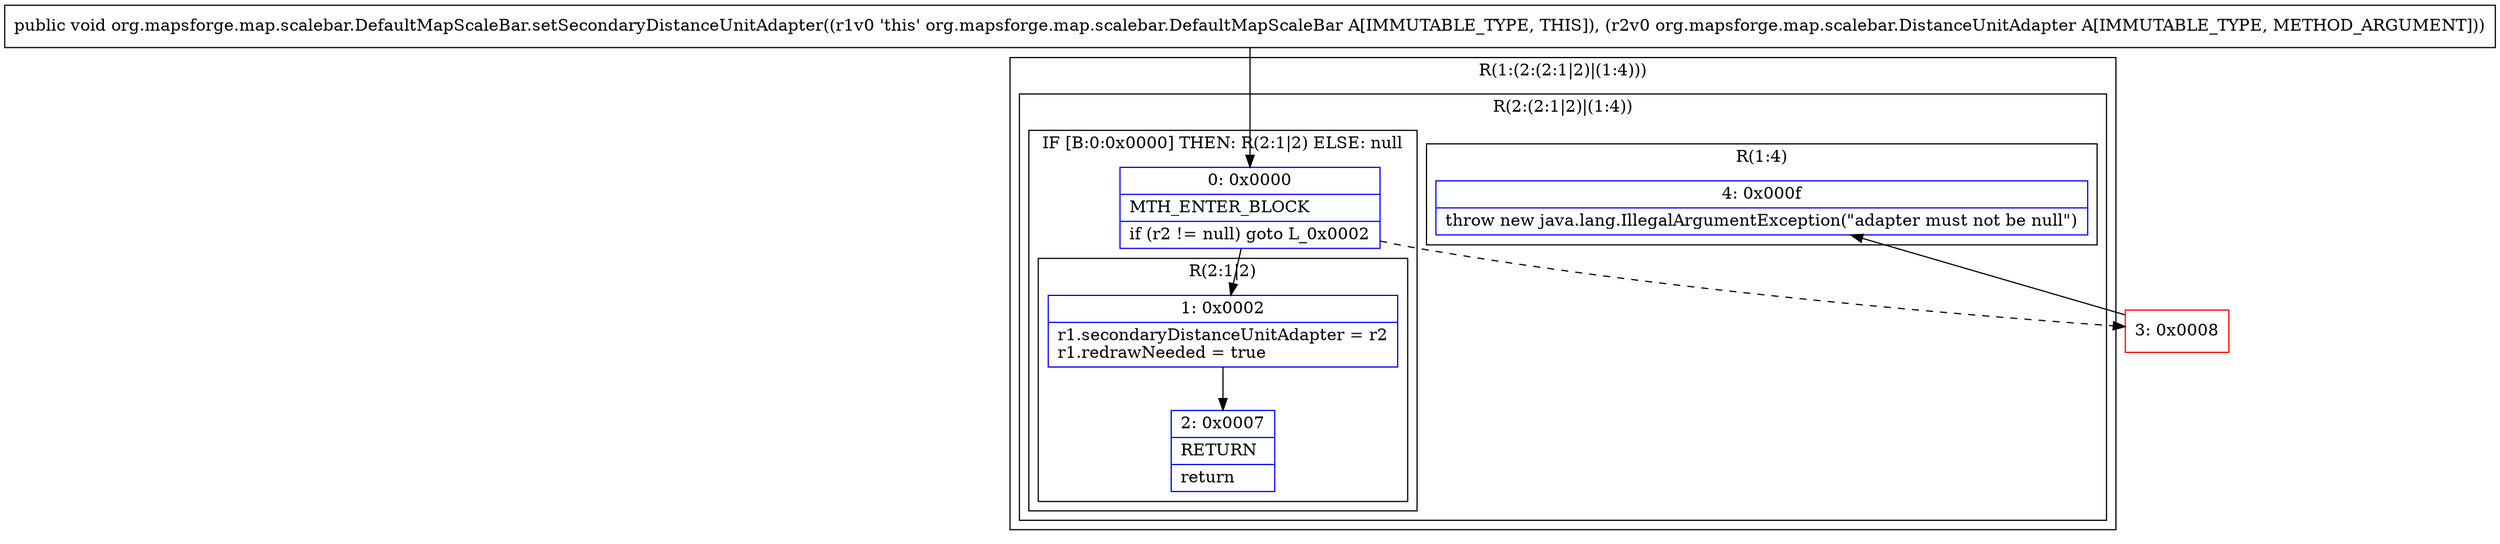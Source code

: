 digraph "CFG fororg.mapsforge.map.scalebar.DefaultMapScaleBar.setSecondaryDistanceUnitAdapter(Lorg\/mapsforge\/map\/scalebar\/DistanceUnitAdapter;)V" {
subgraph cluster_Region_1936837513 {
label = "R(1:(2:(2:1|2)|(1:4)))";
node [shape=record,color=blue];
subgraph cluster_Region_656768568 {
label = "R(2:(2:1|2)|(1:4))";
node [shape=record,color=blue];
subgraph cluster_IfRegion_779219616 {
label = "IF [B:0:0x0000] THEN: R(2:1|2) ELSE: null";
node [shape=record,color=blue];
Node_0 [shape=record,label="{0\:\ 0x0000|MTH_ENTER_BLOCK\l|if (r2 != null) goto L_0x0002\l}"];
subgraph cluster_Region_352915424 {
label = "R(2:1|2)";
node [shape=record,color=blue];
Node_1 [shape=record,label="{1\:\ 0x0002|r1.secondaryDistanceUnitAdapter = r2\lr1.redrawNeeded = true\l}"];
Node_2 [shape=record,label="{2\:\ 0x0007|RETURN\l|return\l}"];
}
}
subgraph cluster_Region_1750704971 {
label = "R(1:4)";
node [shape=record,color=blue];
Node_4 [shape=record,label="{4\:\ 0x000f|throw new java.lang.IllegalArgumentException(\"adapter must not be null\")\l}"];
}
}
}
Node_3 [shape=record,color=red,label="{3\:\ 0x0008}"];
MethodNode[shape=record,label="{public void org.mapsforge.map.scalebar.DefaultMapScaleBar.setSecondaryDistanceUnitAdapter((r1v0 'this' org.mapsforge.map.scalebar.DefaultMapScaleBar A[IMMUTABLE_TYPE, THIS]), (r2v0 org.mapsforge.map.scalebar.DistanceUnitAdapter A[IMMUTABLE_TYPE, METHOD_ARGUMENT])) }"];
MethodNode -> Node_0;
Node_0 -> Node_1;
Node_0 -> Node_3[style=dashed];
Node_1 -> Node_2;
Node_3 -> Node_4;
}

